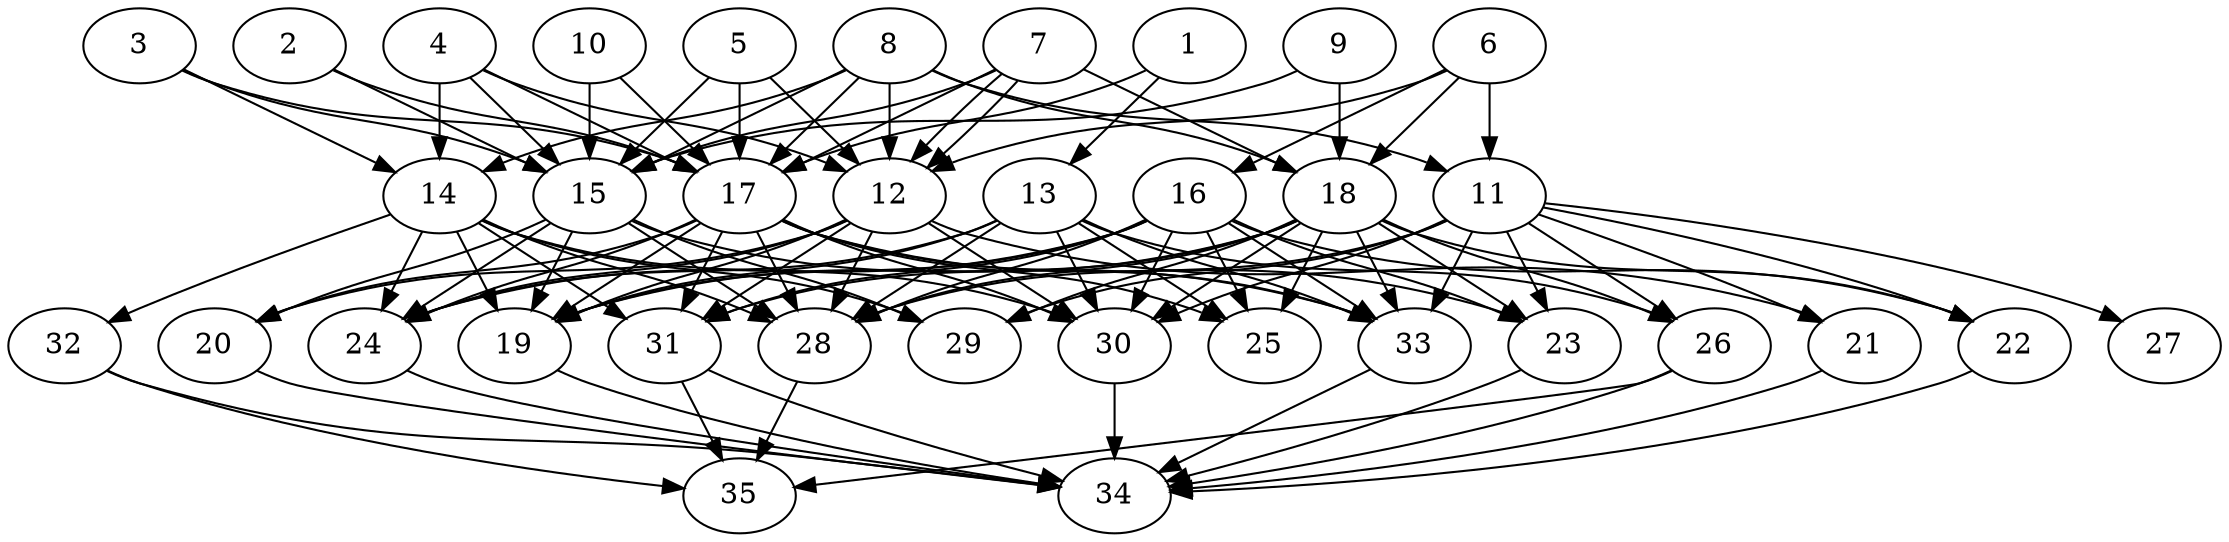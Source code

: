 // DAG automatically generated by daggen at Thu Oct  3 14:05:36 2019
// ./daggen --dot -n 35 --ccr 0.5 --fat 0.7 --regular 0.7 --density 0.9 --mindata 5242880 --maxdata 52428800 
digraph G {
  1 [size="52527104", alpha="0.17", expect_size="26263552"] 
  1 -> 13 [size ="26263552"]
  1 -> 17 [size ="26263552"]
  2 [size="43972608", alpha="0.02", expect_size="21986304"] 
  2 -> 15 [size ="21986304"]
  2 -> 17 [size ="21986304"]
  3 [size="48293888", alpha="0.01", expect_size="24146944"] 
  3 -> 14 [size ="24146944"]
  3 -> 15 [size ="24146944"]
  3 -> 17 [size ="24146944"]
  4 [size="13404160", alpha="0.06", expect_size="6702080"] 
  4 -> 12 [size ="6702080"]
  4 -> 14 [size ="6702080"]
  4 -> 15 [size ="6702080"]
  4 -> 17 [size ="6702080"]
  5 [size="29874176", alpha="0.19", expect_size="14937088"] 
  5 -> 12 [size ="14937088"]
  5 -> 15 [size ="14937088"]
  5 -> 17 [size ="14937088"]
  6 [size="79546368", alpha="0.15", expect_size="39773184"] 
  6 -> 11 [size ="39773184"]
  6 -> 12 [size ="39773184"]
  6 -> 16 [size ="39773184"]
  6 -> 18 [size ="39773184"]
  7 [size="22169600", alpha="0.13", expect_size="11084800"] 
  7 -> 12 [size ="11084800"]
  7 -> 12 [size ="11084800"]
  7 -> 15 [size ="11084800"]
  7 -> 17 [size ="11084800"]
  7 -> 18 [size ="11084800"]
  8 [size="45772800", alpha="0.08", expect_size="22886400"] 
  8 -> 11 [size ="22886400"]
  8 -> 12 [size ="22886400"]
  8 -> 14 [size ="22886400"]
  8 -> 15 [size ="22886400"]
  8 -> 17 [size ="22886400"]
  8 -> 18 [size ="22886400"]
  9 [size="87789568", alpha="0.15", expect_size="43894784"] 
  9 -> 15 [size ="43894784"]
  9 -> 18 [size ="43894784"]
  10 [size="21180416", alpha="0.15", expect_size="10590208"] 
  10 -> 15 [size ="10590208"]
  10 -> 17 [size ="10590208"]
  11 [size="83439616", alpha="0.17", expect_size="41719808"] 
  11 -> 21 [size ="41719808"]
  11 -> 22 [size ="41719808"]
  11 -> 23 [size ="41719808"]
  11 -> 26 [size ="41719808"]
  11 -> 27 [size ="41719808"]
  11 -> 28 [size ="41719808"]
  11 -> 29 [size ="41719808"]
  11 -> 30 [size ="41719808"]
  11 -> 33 [size ="41719808"]
  12 [size="69201920", alpha="0.01", expect_size="34600960"] 
  12 -> 19 [size ="34600960"]
  12 -> 20 [size ="34600960"]
  12 -> 21 [size ="34600960"]
  12 -> 24 [size ="34600960"]
  12 -> 28 [size ="34600960"]
  12 -> 30 [size ="34600960"]
  12 -> 31 [size ="34600960"]
  13 [size="79347712", alpha="0.14", expect_size="39673856"] 
  13 -> 19 [size ="39673856"]
  13 -> 24 [size ="39673856"]
  13 -> 25 [size ="39673856"]
  13 -> 26 [size ="39673856"]
  13 -> 28 [size ="39673856"]
  13 -> 30 [size ="39673856"]
  13 -> 33 [size ="39673856"]
  14 [size="84897792", alpha="0.09", expect_size="42448896"] 
  14 -> 19 [size ="42448896"]
  14 -> 24 [size ="42448896"]
  14 -> 28 [size ="42448896"]
  14 -> 29 [size ="42448896"]
  14 -> 30 [size ="42448896"]
  14 -> 31 [size ="42448896"]
  14 -> 32 [size ="42448896"]
  15 [size="17004544", alpha="0.07", expect_size="8502272"] 
  15 -> 19 [size ="8502272"]
  15 -> 20 [size ="8502272"]
  15 -> 24 [size ="8502272"]
  15 -> 28 [size ="8502272"]
  15 -> 29 [size ="8502272"]
  15 -> 33 [size ="8502272"]
  16 [size="14120960", alpha="0.10", expect_size="7060480"] 
  16 -> 19 [size ="7060480"]
  16 -> 22 [size ="7060480"]
  16 -> 23 [size ="7060480"]
  16 -> 24 [size ="7060480"]
  16 -> 25 [size ="7060480"]
  16 -> 28 [size ="7060480"]
  16 -> 30 [size ="7060480"]
  16 -> 31 [size ="7060480"]
  16 -> 33 [size ="7060480"]
  17 [size="85991424", alpha="0.16", expect_size="42995712"] 
  17 -> 19 [size ="42995712"]
  17 -> 20 [size ="42995712"]
  17 -> 23 [size ="42995712"]
  17 -> 24 [size ="42995712"]
  17 -> 25 [size ="42995712"]
  17 -> 28 [size ="42995712"]
  17 -> 30 [size ="42995712"]
  17 -> 31 [size ="42995712"]
  17 -> 33 [size ="42995712"]
  18 [size="55220224", alpha="0.01", expect_size="27610112"] 
  18 -> 19 [size ="27610112"]
  18 -> 22 [size ="27610112"]
  18 -> 23 [size ="27610112"]
  18 -> 25 [size ="27610112"]
  18 -> 26 [size ="27610112"]
  18 -> 28 [size ="27610112"]
  18 -> 29 [size ="27610112"]
  18 -> 30 [size ="27610112"]
  18 -> 31 [size ="27610112"]
  18 -> 33 [size ="27610112"]
  19 [size="94238720", alpha="0.09", expect_size="47119360"] 
  19 -> 34 [size ="47119360"]
  20 [size="72878080", alpha="0.19", expect_size="36439040"] 
  20 -> 34 [size ="36439040"]
  21 [size="47568896", alpha="0.17", expect_size="23784448"] 
  21 -> 34 [size ="23784448"]
  22 [size="34377728", alpha="0.03", expect_size="17188864"] 
  22 -> 34 [size ="17188864"]
  23 [size="39424000", alpha="0.17", expect_size="19712000"] 
  23 -> 34 [size ="19712000"]
  24 [size="103452672", alpha="0.11", expect_size="51726336"] 
  24 -> 34 [size ="51726336"]
  25 [size="53884928", alpha="0.09", expect_size="26942464"] 
  26 [size="88764416", alpha="0.03", expect_size="44382208"] 
  26 -> 34 [size ="44382208"]
  26 -> 35 [size ="44382208"]
  27 [size="39256064", alpha="0.18", expect_size="19628032"] 
  28 [size="20424704", alpha="0.01", expect_size="10212352"] 
  28 -> 35 [size ="10212352"]
  29 [size="25264128", alpha="0.00", expect_size="12632064"] 
  30 [size="68491264", alpha="0.02", expect_size="34245632"] 
  30 -> 34 [size ="34245632"]
  31 [size="62949376", alpha="0.19", expect_size="31474688"] 
  31 -> 34 [size ="31474688"]
  31 -> 35 [size ="31474688"]
  32 [size="50681856", alpha="0.09", expect_size="25340928"] 
  32 -> 34 [size ="25340928"]
  32 -> 35 [size ="25340928"]
  33 [size="65175552", alpha="0.13", expect_size="32587776"] 
  33 -> 34 [size ="32587776"]
  34 [size="49870848", alpha="0.13", expect_size="24935424"] 
  35 [size="102055936", alpha="0.14", expect_size="51027968"] 
}
